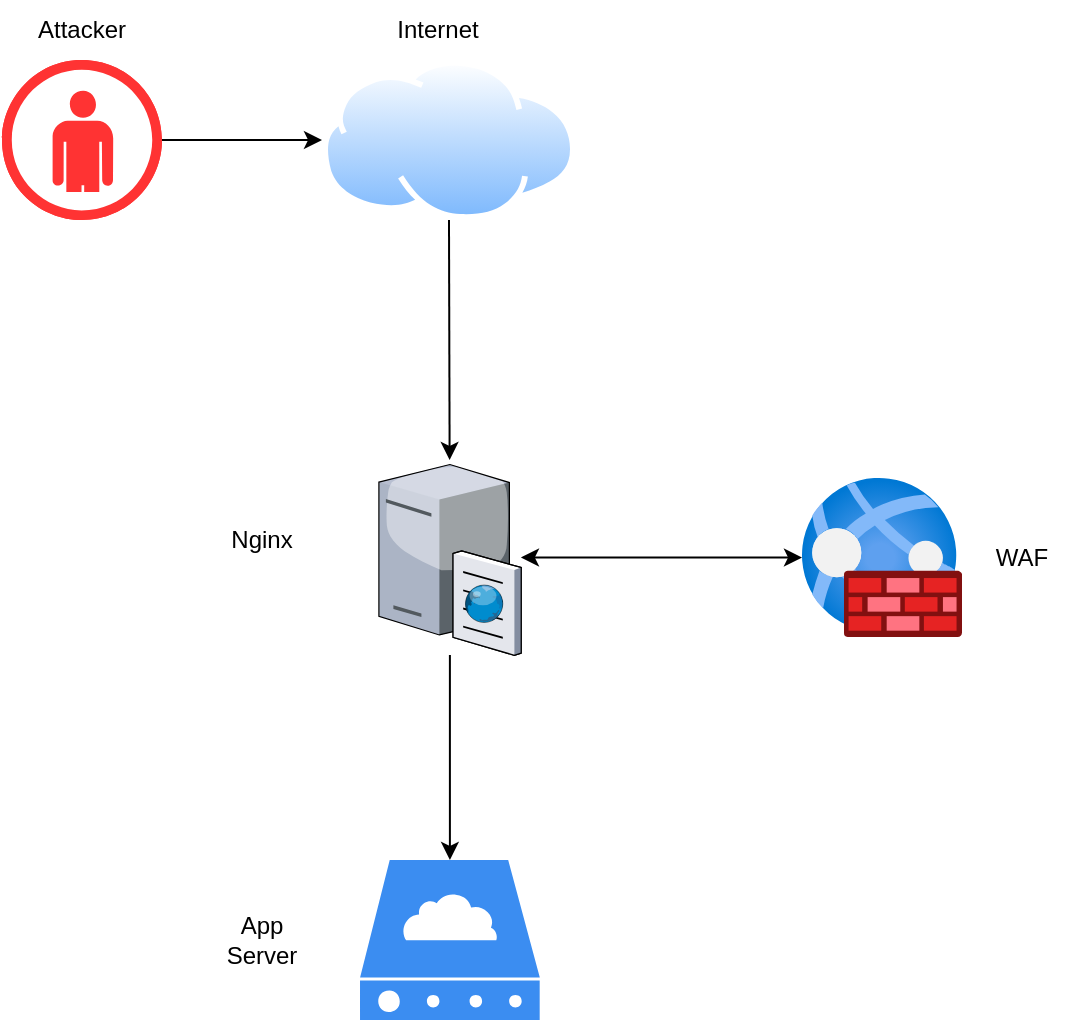 <mxfile version="22.0.0" type="device">
  <diagram name="Page-1" id="XB1AkTVWC2hju5Ni8gpt">
    <mxGraphModel dx="1434" dy="956" grid="1" gridSize="10" guides="1" tooltips="1" connect="1" arrows="1" fold="1" page="1" pageScale="1" pageWidth="850" pageHeight="1100" math="0" shadow="0">
      <root>
        <mxCell id="0" />
        <mxCell id="1" parent="0" />
        <mxCell id="rPrPYWyA3ruYyVc2sPvk-1" value="" style="image;aspect=fixed;perimeter=ellipsePerimeter;html=1;align=center;shadow=0;dashed=0;spacingTop=3;image=img/lib/active_directory/internet_cloud.svg;" vertex="1" parent="1">
          <mxGeometry x="200" y="160" width="126.99" height="80" as="geometry" />
        </mxCell>
        <mxCell id="rPrPYWyA3ruYyVc2sPvk-2" value="" style="verticalLabelPosition=bottom;sketch=0;html=1;fillColor=#FF3333;strokeColor=#ffffff;verticalAlign=top;align=center;points=[[0,0.5,0],[0.125,0.25,0],[0.25,0,0],[0.5,0,0],[0.75,0,0],[0.875,0.25,0],[1,0.5,0],[0.875,0.75,0],[0.75,1,0],[0.5,1,0],[0.125,0.75,0]];pointerEvents=1;shape=mxgraph.cisco_safe.compositeIcon;bgIcon=ellipse;resIcon=mxgraph.cisco_safe.design.user;" vertex="1" parent="1">
          <mxGeometry x="40" y="160" width="80" height="80" as="geometry" />
        </mxCell>
        <mxCell id="rPrPYWyA3ruYyVc2sPvk-3" value="Attacker" style="text;html=1;strokeColor=none;fillColor=none;align=center;verticalAlign=middle;whiteSpace=wrap;rounded=0;" vertex="1" parent="1">
          <mxGeometry x="50" y="130" width="60" height="30" as="geometry" />
        </mxCell>
        <mxCell id="rPrPYWyA3ruYyVc2sPvk-4" value="Internet" style="text;html=1;strokeColor=none;fillColor=none;align=center;verticalAlign=middle;whiteSpace=wrap;rounded=0;" vertex="1" parent="1">
          <mxGeometry x="227.99" y="130" width="60" height="30" as="geometry" />
        </mxCell>
        <mxCell id="rPrPYWyA3ruYyVc2sPvk-5" value="" style="sketch=0;html=1;aspect=fixed;strokeColor=none;shadow=0;fillColor=#3B8DF1;verticalAlign=top;labelPosition=center;verticalLabelPosition=bottom;shape=mxgraph.gcp2.cloud_server" vertex="1" parent="1">
          <mxGeometry x="219.01" y="560" width="89.89" height="80" as="geometry" />
        </mxCell>
        <mxCell id="rPrPYWyA3ruYyVc2sPvk-6" value="App Server" style="text;html=1;strokeColor=none;fillColor=none;align=center;verticalAlign=middle;whiteSpace=wrap;rounded=0;" vertex="1" parent="1">
          <mxGeometry x="140" y="585" width="60" height="30" as="geometry" />
        </mxCell>
        <mxCell id="rPrPYWyA3ruYyVc2sPvk-8" value="" style="verticalLabelPosition=bottom;sketch=0;aspect=fixed;html=1;verticalAlign=top;strokeColor=none;align=center;outlineConnect=0;shape=mxgraph.citrix.cache_server;" vertex="1" parent="1">
          <mxGeometry x="228.45" y="360" width="71" height="97.5" as="geometry" />
        </mxCell>
        <mxCell id="rPrPYWyA3ruYyVc2sPvk-9" value="Nginx" style="text;html=1;strokeColor=none;fillColor=none;align=center;verticalAlign=middle;whiteSpace=wrap;rounded=0;" vertex="1" parent="1">
          <mxGeometry x="140" y="385" width="60" height="30" as="geometry" />
        </mxCell>
        <mxCell id="rPrPYWyA3ruYyVc2sPvk-10" value="" style="image;aspect=fixed;html=1;points=[];align=center;fontSize=12;image=img/lib/azure2/networking/Web_Application_Firewall_Policies_WAF.svg;" vertex="1" parent="1">
          <mxGeometry x="440" y="368.75" width="80" height="80" as="geometry" />
        </mxCell>
        <mxCell id="rPrPYWyA3ruYyVc2sPvk-11" value="WAF" style="text;html=1;strokeColor=none;fillColor=none;align=center;verticalAlign=middle;whiteSpace=wrap;rounded=0;" vertex="1" parent="1">
          <mxGeometry x="520" y="393.75" width="60" height="30" as="geometry" />
        </mxCell>
        <mxCell id="rPrPYWyA3ruYyVc2sPvk-12" value="" style="endArrow=classic;html=1;rounded=0;exitX=1;exitY=0.5;exitDx=0;exitDy=0;exitPerimeter=0;entryX=0;entryY=0.5;entryDx=0;entryDy=0;" edge="1" parent="1" source="rPrPYWyA3ruYyVc2sPvk-2" target="rPrPYWyA3ruYyVc2sPvk-1">
          <mxGeometry width="50" height="50" relative="1" as="geometry">
            <mxPoint x="400" y="510" as="sourcePoint" />
            <mxPoint x="450" y="460" as="targetPoint" />
          </mxGeometry>
        </mxCell>
        <mxCell id="rPrPYWyA3ruYyVc2sPvk-13" value="" style="endArrow=classic;html=1;rounded=0;exitX=0.5;exitY=1;exitDx=0;exitDy=0;" edge="1" parent="1" source="rPrPYWyA3ruYyVc2sPvk-1" target="rPrPYWyA3ruYyVc2sPvk-8">
          <mxGeometry width="50" height="50" relative="1" as="geometry">
            <mxPoint x="400" y="510" as="sourcePoint" />
            <mxPoint x="450" y="460" as="targetPoint" />
          </mxGeometry>
        </mxCell>
        <mxCell id="rPrPYWyA3ruYyVc2sPvk-14" value="" style="endArrow=classic;startArrow=classic;html=1;rounded=0;" edge="1" parent="1" source="rPrPYWyA3ruYyVc2sPvk-8" target="rPrPYWyA3ruYyVc2sPvk-10">
          <mxGeometry width="50" height="50" relative="1" as="geometry">
            <mxPoint x="400" y="510" as="sourcePoint" />
            <mxPoint x="450" y="460" as="targetPoint" />
          </mxGeometry>
        </mxCell>
        <mxCell id="rPrPYWyA3ruYyVc2sPvk-17" value="" style="endArrow=classic;html=1;rounded=0;" edge="1" parent="1" source="rPrPYWyA3ruYyVc2sPvk-8" target="rPrPYWyA3ruYyVc2sPvk-5">
          <mxGeometry width="50" height="50" relative="1" as="geometry">
            <mxPoint x="400" y="510" as="sourcePoint" />
            <mxPoint x="450" y="460" as="targetPoint" />
          </mxGeometry>
        </mxCell>
      </root>
    </mxGraphModel>
  </diagram>
</mxfile>

